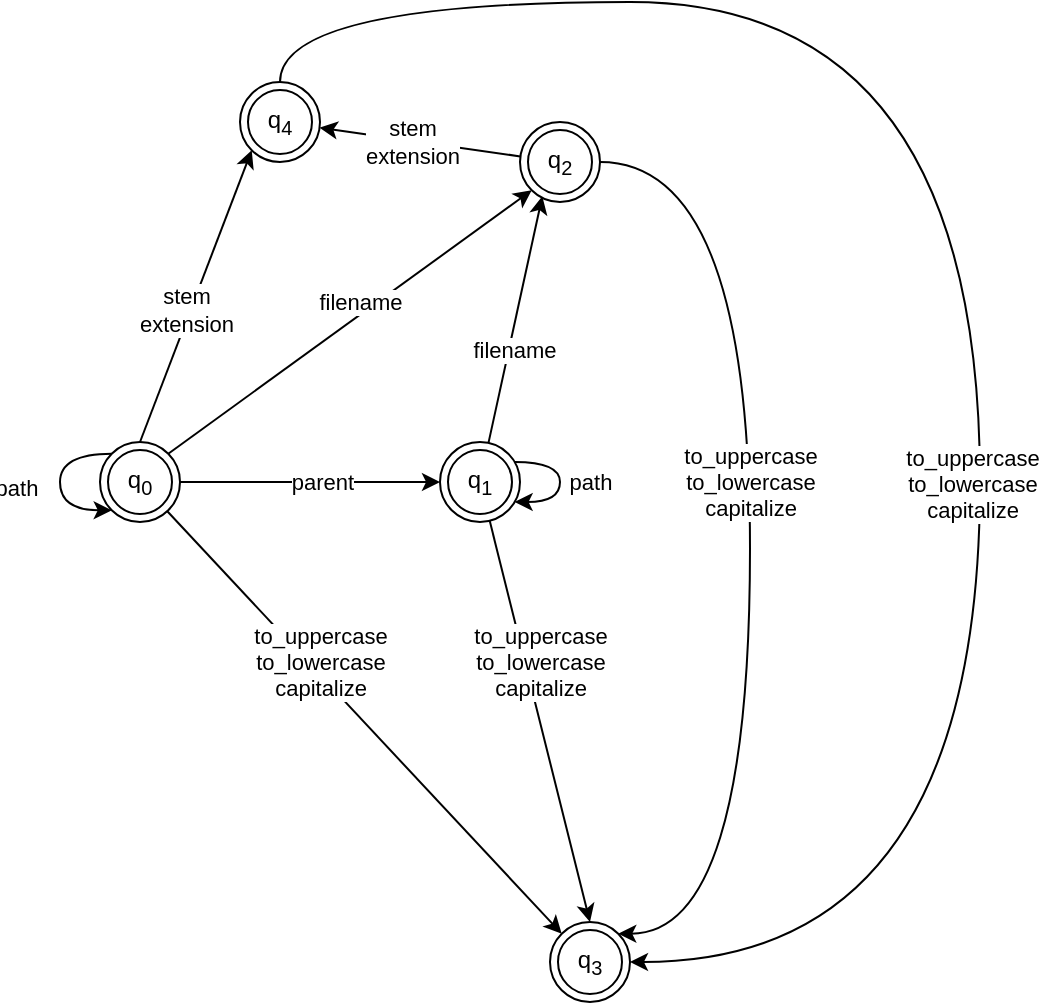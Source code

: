 <mxfile version="14.7.4" type="embed"><diagram id="sRglQ_6Rdkrzdb2ZWjGQ" name="Page-1"><mxGraphModel dx="686" dy="522" grid="1" gridSize="10" guides="1" tooltips="1" connect="1" arrows="1" fold="1" page="1" pageScale="1" pageWidth="850" pageHeight="1100" math="0" shadow="0"><root><mxCell id="0"/><mxCell id="1" parent="0"/><mxCell id="i8lRXZoWjw41oYlx5gEb-7" style="edgeStyle=orthogonalEdgeStyle;rounded=0;orthogonalLoop=1;jettySize=auto;html=1;curved=1;exitX=0;exitY=0;exitDx=0;exitDy=0;entryX=0;entryY=1;entryDx=0;entryDy=0;" parent="1" source="i8lRXZoWjw41oYlx5gEb-1" target="i8lRXZoWjw41oYlx5gEb-1" edge="1"><mxGeometry relative="1" as="geometry"><mxPoint x="160" y="280" as="targetPoint"/><Array as="points"><mxPoint x="140" y="256"/><mxPoint x="140" y="284"/></Array></mxGeometry></mxCell><mxCell id="i8lRXZoWjw41oYlx5gEb-8" value="path" style="edgeLabel;html=1;align=center;verticalAlign=middle;resizable=0;points=[];" parent="i8lRXZoWjw41oYlx5gEb-7" vertex="1" connectable="0"><mxGeometry x="-0.361" y="3" relative="1" as="geometry"><mxPoint x="-23" y="14" as="offset"/></mxGeometry></mxCell><mxCell id="i8lRXZoWjw41oYlx5gEb-9" style="edgeStyle=orthogonalEdgeStyle;curved=1;rounded=0;orthogonalLoop=1;jettySize=auto;html=1;entryX=0;entryY=0.5;entryDx=0;entryDy=0;" parent="1" source="i8lRXZoWjw41oYlx5gEb-1" target="i8lRXZoWjw41oYlx5gEb-3" edge="1"><mxGeometry relative="1" as="geometry"><Array as="points"><mxPoint x="210" y="270"/><mxPoint x="210" y="270"/></Array></mxGeometry></mxCell><mxCell id="i8lRXZoWjw41oYlx5gEb-10" value="parent" style="edgeLabel;html=1;align=center;verticalAlign=middle;resizable=0;points=[];" parent="i8lRXZoWjw41oYlx5gEb-9" vertex="1" connectable="0"><mxGeometry x="-0.27" y="2" relative="1" as="geometry"><mxPoint x="23" y="2" as="offset"/></mxGeometry></mxCell><mxCell id="i8lRXZoWjw41oYlx5gEb-13" style="rounded=0;orthogonalLoop=1;jettySize=auto;html=1;entryX=0;entryY=1;entryDx=0;entryDy=0;endArrow=classic;endFill=1;exitX=1;exitY=0;exitDx=0;exitDy=0;" parent="1" source="i8lRXZoWjw41oYlx5gEb-1" target="i8lRXZoWjw41oYlx5gEb-4" edge="1"><mxGeometry relative="1" as="geometry"/></mxCell><mxCell id="i8lRXZoWjw41oYlx5gEb-14" value="filename" style="edgeLabel;html=1;align=center;verticalAlign=middle;resizable=0;points=[];rotation=0;" parent="i8lRXZoWjw41oYlx5gEb-13" vertex="1" connectable="0"><mxGeometry x="0.123" y="-8" relative="1" as="geometry"><mxPoint x="-11" y="-9" as="offset"/></mxGeometry></mxCell><mxCell id="i8lRXZoWjw41oYlx5gEb-15" style="rounded=0;orthogonalLoop=1;jettySize=auto;html=1;endArrow=classic;endFill=1;exitX=0.5;exitY=0;exitDx=0;exitDy=0;entryX=0;entryY=1;entryDx=0;entryDy=0;" parent="1" source="i8lRXZoWjw41oYlx5gEb-1" target="i8lRXZoWjw41oYlx5gEb-6" edge="1"><mxGeometry relative="1" as="geometry"/></mxCell><mxCell id="i8lRXZoWjw41oYlx5gEb-16" value="stem&lt;br&gt;extension" style="edgeLabel;html=1;align=center;verticalAlign=middle;resizable=0;points=[];" parent="i8lRXZoWjw41oYlx5gEb-15" vertex="1" connectable="0"><mxGeometry x="-0.062" y="-8" relative="1" as="geometry"><mxPoint x="-11" as="offset"/></mxGeometry></mxCell><mxCell id="i8lRXZoWjw41oYlx5gEb-17" style="rounded=0;orthogonalLoop=1;jettySize=auto;html=1;entryX=0;entryY=0;entryDx=0;entryDy=0;endArrow=classic;endFill=1;" parent="1" source="i8lRXZoWjw41oYlx5gEb-1" target="i8lRXZoWjw41oYlx5gEb-5" edge="1"><mxGeometry relative="1" as="geometry"/></mxCell><mxCell id="i8lRXZoWjw41oYlx5gEb-19" value="to_uppercase&lt;br&gt;to_lowercase&lt;br&gt;capitalize" style="edgeLabel;html=1;align=center;verticalAlign=middle;resizable=0;points=[];rotation=0;" parent="i8lRXZoWjw41oYlx5gEb-17" vertex="1" connectable="0"><mxGeometry x="-0.151" y="-1" relative="1" as="geometry"><mxPoint x="-7" y="-15" as="offset"/></mxGeometry></mxCell><mxCell id="i8lRXZoWjw41oYlx5gEb-1" value="q&lt;sub&gt;0&lt;/sub&gt;" style="ellipse;shape=doubleEllipse;whiteSpace=wrap;html=1;aspect=fixed;perimeterSpacing=0;shadow=0;spacing=2;" parent="1" vertex="1"><mxGeometry x="160" y="250" width="40" height="40" as="geometry"/></mxCell><mxCell id="i8lRXZoWjw41oYlx5gEb-20" style="edgeStyle=none;rounded=1;sketch=0;orthogonalLoop=1;jettySize=auto;html=1;entryX=0.279;entryY=0.929;entryDx=0;entryDy=0;entryPerimeter=0;" parent="1" source="i8lRXZoWjw41oYlx5gEb-3" target="i8lRXZoWjw41oYlx5gEb-4" edge="1"><mxGeometry relative="1" as="geometry"><mxPoint x="437" y="130" as="targetPoint"/></mxGeometry></mxCell><mxCell id="2" value="filename" style="edgeLabel;html=1;align=center;verticalAlign=middle;resizable=0;points=[];" vertex="1" connectable="0" parent="i8lRXZoWjw41oYlx5gEb-20"><mxGeometry x="-0.231" y="-2" relative="1" as="geometry"><mxPoint as="offset"/></mxGeometry></mxCell><mxCell id="i8lRXZoWjw41oYlx5gEb-21" style="edgeStyle=none;rounded=1;sketch=0;orthogonalLoop=1;jettySize=auto;html=1;entryX=0.5;entryY=0;entryDx=0;entryDy=0;" parent="1" source="i8lRXZoWjw41oYlx5gEb-3" target="i8lRXZoWjw41oYlx5gEb-5" edge="1"><mxGeometry relative="1" as="geometry"/></mxCell><mxCell id="i8lRXZoWjw41oYlx5gEb-22" value="to_uppercase&lt;br&gt;to_lowercase&lt;br&gt;capitalize" style="edgeLabel;html=1;align=center;verticalAlign=middle;resizable=0;points=[];" parent="i8lRXZoWjw41oYlx5gEb-21" vertex="1" connectable="0"><mxGeometry x="-0.374" relative="1" as="geometry"><mxPoint x="9" y="8" as="offset"/></mxGeometry></mxCell><mxCell id="i8lRXZoWjw41oYlx5gEb-30" style="edgeStyle=orthogonalEdgeStyle;curved=1;rounded=1;sketch=0;orthogonalLoop=1;jettySize=auto;html=1;" parent="1" source="i8lRXZoWjw41oYlx5gEb-3" target="i8lRXZoWjw41oYlx5gEb-3" edge="1"><mxGeometry relative="1" as="geometry"><mxPoint x="350" y="220" as="targetPoint"/></mxGeometry></mxCell><mxCell id="i8lRXZoWjw41oYlx5gEb-31" value="path" style="edgeLabel;html=1;align=center;verticalAlign=middle;resizable=0;points=[];" parent="i8lRXZoWjw41oYlx5gEb-30" vertex="1" connectable="0"><mxGeometry x="0.497" y="2" relative="1" as="geometry"><mxPoint x="21" y="-12" as="offset"/></mxGeometry></mxCell><mxCell id="i8lRXZoWjw41oYlx5gEb-3" value="q&lt;sub&gt;1&lt;/sub&gt;" style="ellipse;shape=doubleEllipse;whiteSpace=wrap;html=1;aspect=fixed;perimeterSpacing=0;shadow=0;spacing=2;" parent="1" vertex="1"><mxGeometry x="330" y="250" width="40" height="40" as="geometry"/></mxCell><mxCell id="i8lRXZoWjw41oYlx5gEb-23" style="edgeStyle=none;rounded=1;sketch=0;orthogonalLoop=1;jettySize=auto;html=1;" parent="1" source="i8lRXZoWjw41oYlx5gEb-4" target="i8lRXZoWjw41oYlx5gEb-6" edge="1"><mxGeometry relative="1" as="geometry"/></mxCell><mxCell id="i8lRXZoWjw41oYlx5gEb-24" value="stem&lt;br&gt;extension" style="edgeLabel;html=1;align=center;verticalAlign=middle;resizable=0;points=[];" parent="i8lRXZoWjw41oYlx5gEb-23" vertex="1" connectable="0"><mxGeometry x="-0.201" y="2" relative="1" as="geometry"><mxPoint x="-14" y="-4" as="offset"/></mxGeometry></mxCell><mxCell id="i8lRXZoWjw41oYlx5gEb-25" style="edgeStyle=orthogonalEdgeStyle;rounded=1;sketch=0;orthogonalLoop=1;jettySize=auto;html=1;entryX=1;entryY=0;entryDx=0;entryDy=0;exitX=1;exitY=0.5;exitDx=0;exitDy=0;curved=1;" parent="1" source="i8lRXZoWjw41oYlx5gEb-4" target="i8lRXZoWjw41oYlx5gEb-5" edge="1"><mxGeometry relative="1" as="geometry"><Array as="points"><mxPoint x="485" y="110"/><mxPoint x="485" y="496"/></Array></mxGeometry></mxCell><mxCell id="i8lRXZoWjw41oYlx5gEb-26" value="to_uppercase&lt;br&gt;to_lowercase&lt;br&gt;capitalize" style="edgeLabel;html=1;align=center;verticalAlign=middle;resizable=0;points=[];" parent="i8lRXZoWjw41oYlx5gEb-25" vertex="1" connectable="0"><mxGeometry x="-0.161" relative="1" as="geometry"><mxPoint y="14" as="offset"/></mxGeometry></mxCell><mxCell id="i8lRXZoWjw41oYlx5gEb-4" value="q&lt;sub&gt;2&lt;/sub&gt;" style="ellipse;shape=doubleEllipse;whiteSpace=wrap;html=1;aspect=fixed;perimeterSpacing=0;shadow=0;spacing=2;" parent="1" vertex="1"><mxGeometry x="370" y="90" width="40" height="40" as="geometry"/></mxCell><mxCell id="i8lRXZoWjw41oYlx5gEb-5" value="q&lt;sub&gt;3&lt;/sub&gt;" style="ellipse;shape=doubleEllipse;whiteSpace=wrap;html=1;aspect=fixed;perimeterSpacing=0;shadow=0;spacing=2;" parent="1" vertex="1"><mxGeometry x="385" y="490" width="40" height="40" as="geometry"/></mxCell><mxCell id="i8lRXZoWjw41oYlx5gEb-27" style="edgeStyle=orthogonalEdgeStyle;rounded=1;sketch=0;orthogonalLoop=1;jettySize=auto;html=1;curved=1;entryX=1;entryY=0.5;entryDx=0;entryDy=0;" parent="1" source="i8lRXZoWjw41oYlx5gEb-6" target="i8lRXZoWjw41oYlx5gEb-5" edge="1"><mxGeometry relative="1" as="geometry"><mxPoint x="430" y="510" as="targetPoint"/><Array as="points"><mxPoint x="250" y="30"/><mxPoint x="600" y="30"/><mxPoint x="600" y="510"/></Array></mxGeometry></mxCell><mxCell id="i8lRXZoWjw41oYlx5gEb-29" value="to_uppercase&lt;br&gt;to_lowercase&lt;br&gt;capitalize" style="edgeLabel;html=1;align=center;verticalAlign=middle;resizable=0;points=[];" parent="i8lRXZoWjw41oYlx5gEb-27" vertex="1" connectable="0"><mxGeometry x="0.281" y="-4" relative="1" as="geometry"><mxPoint y="-39" as="offset"/></mxGeometry></mxCell><mxCell id="i8lRXZoWjw41oYlx5gEb-6" value="q&lt;sub&gt;4&lt;/sub&gt;" style="ellipse;shape=doubleEllipse;whiteSpace=wrap;html=1;aspect=fixed;perimeterSpacing=0;shadow=0;spacing=2;" parent="1" vertex="1"><mxGeometry x="230" y="70" width="40" height="40" as="geometry"/></mxCell></root></mxGraphModel></diagram></mxfile>
